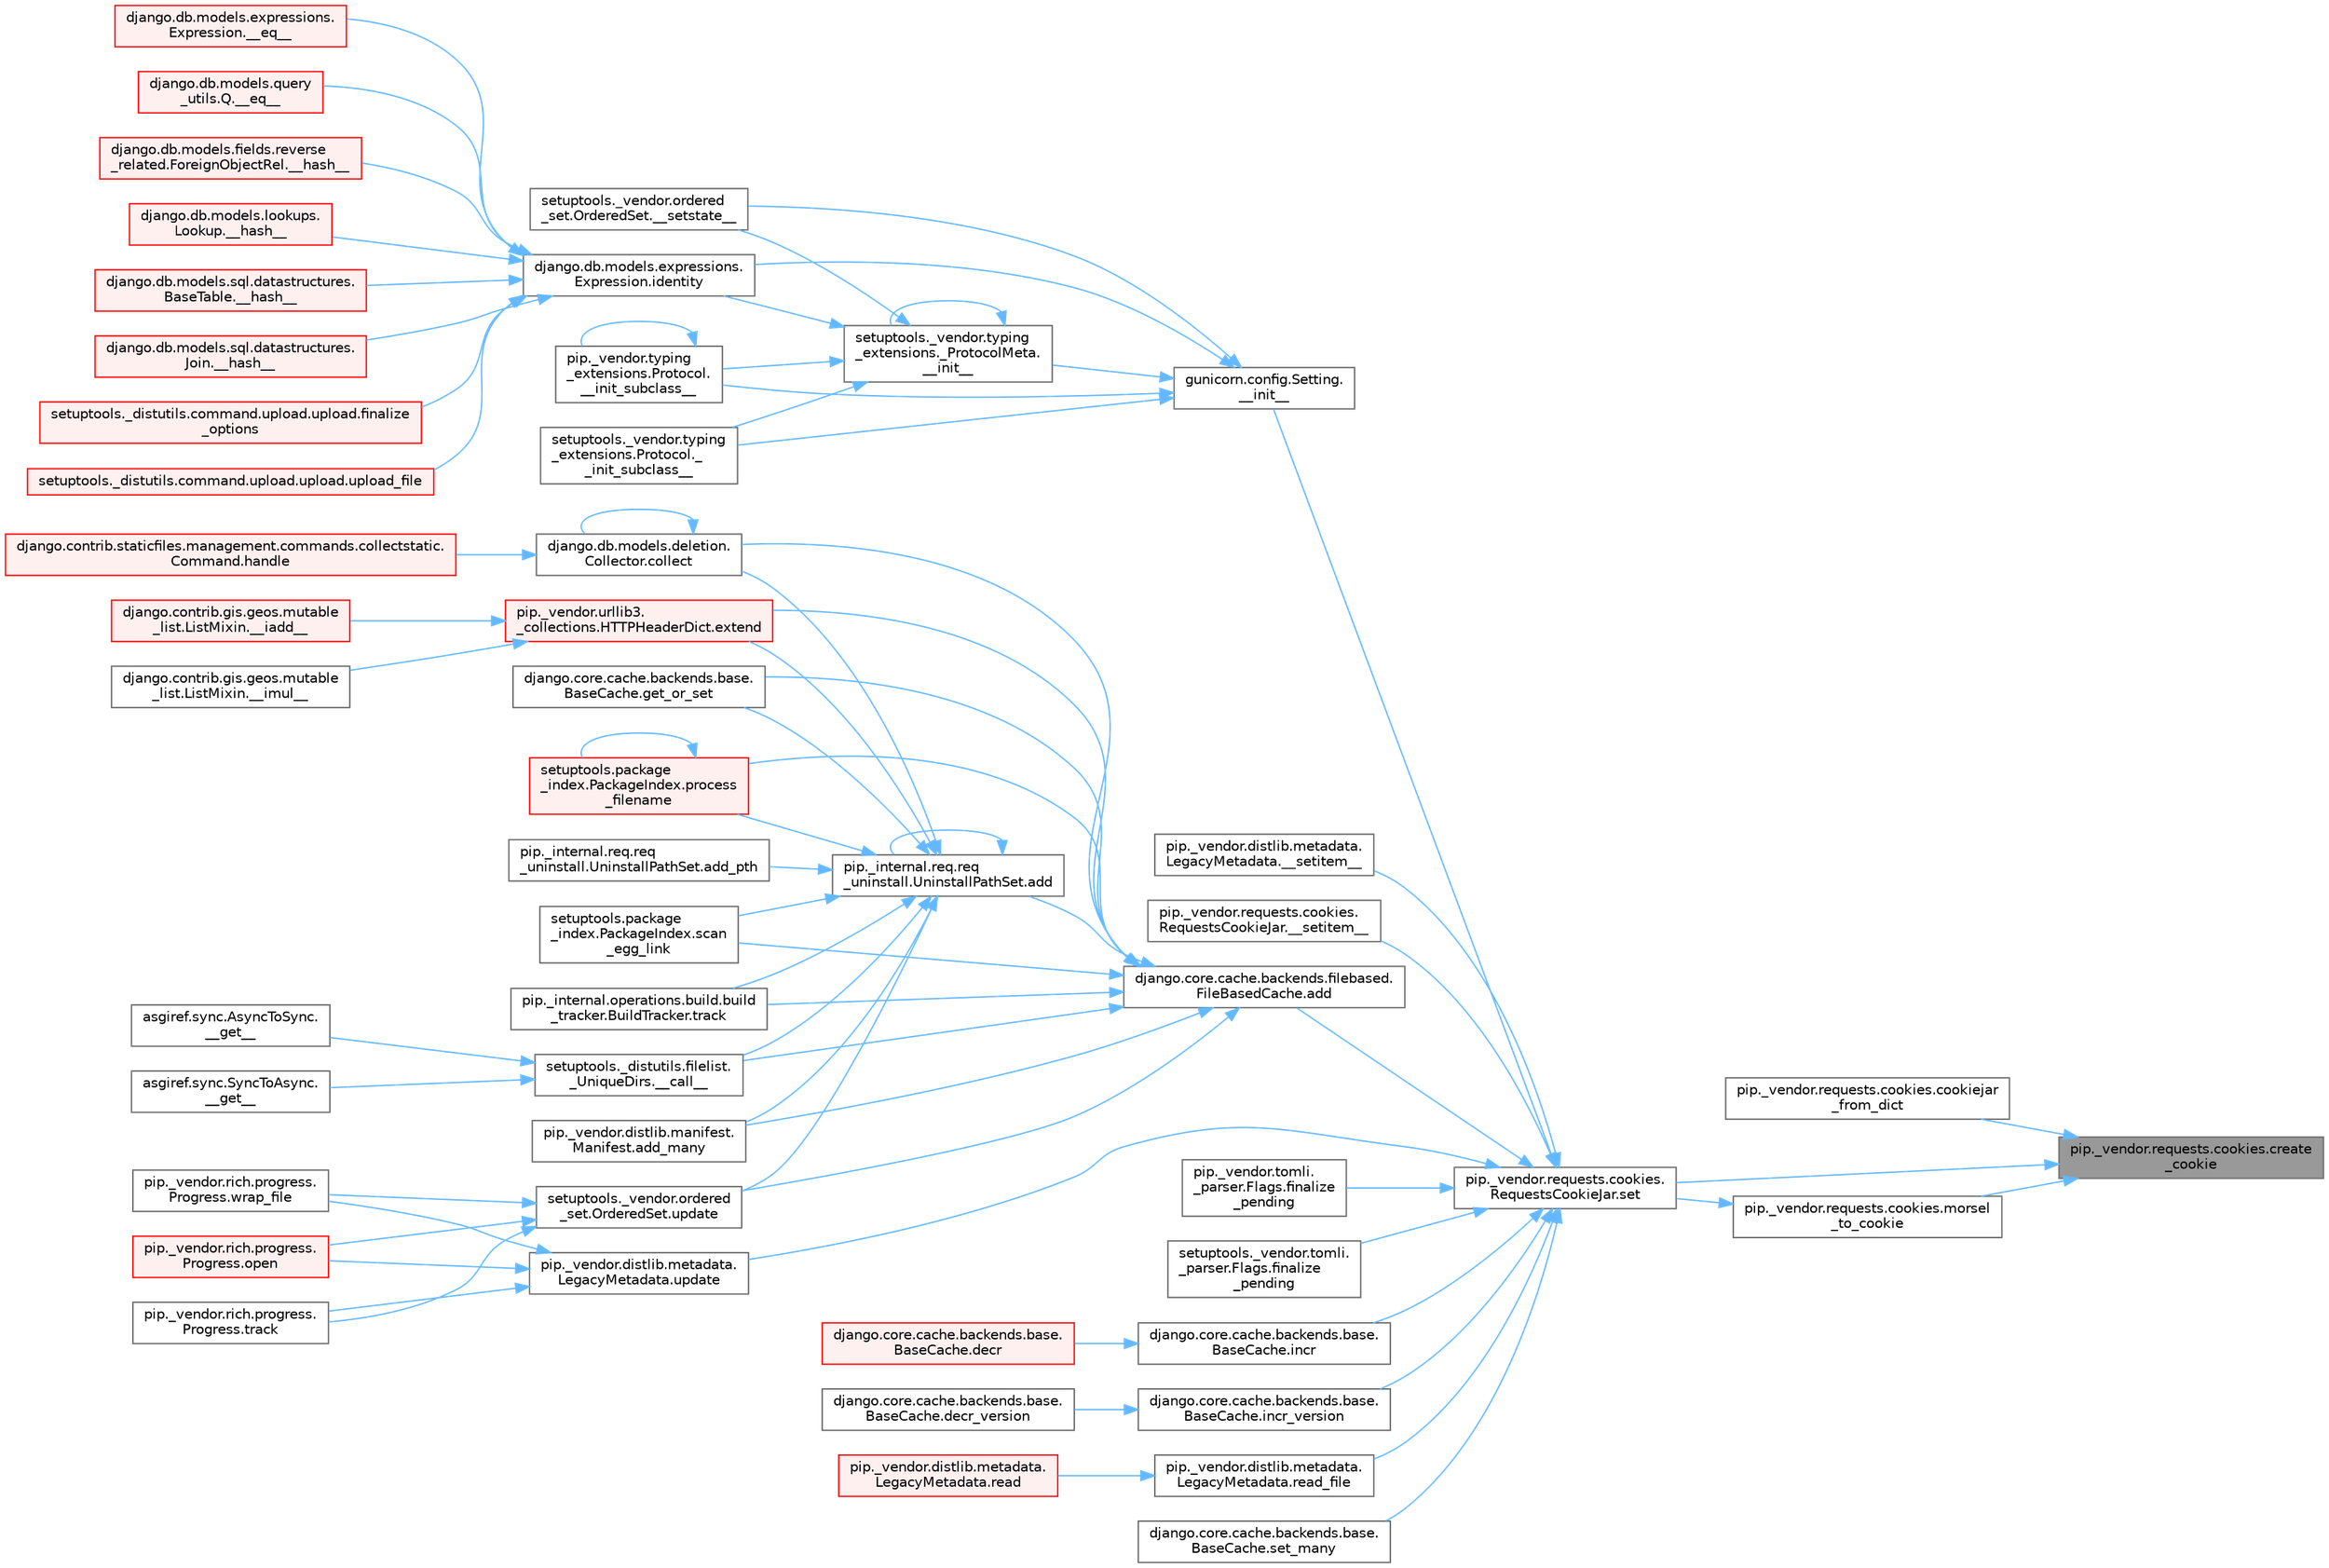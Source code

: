 digraph "pip._vendor.requests.cookies.create_cookie"
{
 // LATEX_PDF_SIZE
  bgcolor="transparent";
  edge [fontname=Helvetica,fontsize=10,labelfontname=Helvetica,labelfontsize=10];
  node [fontname=Helvetica,fontsize=10,shape=box,height=0.2,width=0.4];
  rankdir="RL";
  Node1 [id="Node000001",label="pip._vendor.requests.cookies.create\l_cookie",height=0.2,width=0.4,color="gray40", fillcolor="grey60", style="filled", fontcolor="black",tooltip=" "];
  Node1 -> Node2 [id="edge1_Node000001_Node000002",dir="back",color="steelblue1",style="solid",tooltip=" "];
  Node2 [id="Node000002",label="pip._vendor.requests.cookies.cookiejar\l_from_dict",height=0.2,width=0.4,color="grey40", fillcolor="white", style="filled",URL="$namespacepip_1_1__vendor_1_1requests_1_1cookies.html#a026cc4216c9e463455e48036b940f34d",tooltip=" "];
  Node1 -> Node3 [id="edge2_Node000001_Node000003",dir="back",color="steelblue1",style="solid",tooltip=" "];
  Node3 [id="Node000003",label="pip._vendor.requests.cookies.morsel\l_to_cookie",height=0.2,width=0.4,color="grey40", fillcolor="white", style="filled",URL="$namespacepip_1_1__vendor_1_1requests_1_1cookies.html#a829fc7eec79894dcb3f5b12d6b5e3e9d",tooltip=" "];
  Node3 -> Node4 [id="edge3_Node000003_Node000004",dir="back",color="steelblue1",style="solid",tooltip=" "];
  Node4 [id="Node000004",label="pip._vendor.requests.cookies.\lRequestsCookieJar.set",height=0.2,width=0.4,color="grey40", fillcolor="white", style="filled",URL="$classpip_1_1__vendor_1_1requests_1_1cookies_1_1_requests_cookie_jar.html#a32aa4a31d973c50479967378446e2b1e",tooltip=" "];
  Node4 -> Node5 [id="edge4_Node000004_Node000005",dir="back",color="steelblue1",style="solid",tooltip=" "];
  Node5 [id="Node000005",label="gunicorn.config.Setting.\l__init__",height=0.2,width=0.4,color="grey40", fillcolor="white", style="filled",URL="$classgunicorn_1_1config_1_1_setting.html#aca1cb2d38bdd9b92194f85913daaaa53",tooltip=" "];
  Node5 -> Node6 [id="edge5_Node000005_Node000006",dir="back",color="steelblue1",style="solid",tooltip=" "];
  Node6 [id="Node000006",label="setuptools._vendor.typing\l_extensions._ProtocolMeta.\l__init__",height=0.2,width=0.4,color="grey40", fillcolor="white", style="filled",URL="$classsetuptools_1_1__vendor_1_1typing__extensions_1_1___protocol_meta.html#a7bbaff8ac6d19534b46bca363ee0b43a",tooltip=" "];
  Node6 -> Node6 [id="edge6_Node000006_Node000006",dir="back",color="steelblue1",style="solid",tooltip=" "];
  Node6 -> Node7 [id="edge7_Node000006_Node000007",dir="back",color="steelblue1",style="solid",tooltip=" "];
  Node7 [id="Node000007",label="pip._vendor.typing\l_extensions.Protocol.\l__init_subclass__",height=0.2,width=0.4,color="grey40", fillcolor="white", style="filled",URL="$classpip_1_1__vendor_1_1typing__extensions_1_1_protocol.html#a2916efc86cebb8aba6deb7fd30b33988",tooltip=" "];
  Node7 -> Node7 [id="edge8_Node000007_Node000007",dir="back",color="steelblue1",style="solid",tooltip=" "];
  Node6 -> Node8 [id="edge9_Node000006_Node000008",dir="back",color="steelblue1",style="solid",tooltip=" "];
  Node8 [id="Node000008",label="setuptools._vendor.typing\l_extensions.Protocol._\l_init_subclass__",height=0.2,width=0.4,color="grey40", fillcolor="white", style="filled",URL="$classsetuptools_1_1__vendor_1_1typing__extensions_1_1_protocol.html#ac6cbebc092a4724ab3704c5334059874",tooltip=" "];
  Node6 -> Node9 [id="edge10_Node000006_Node000009",dir="back",color="steelblue1",style="solid",tooltip=" "];
  Node9 [id="Node000009",label="setuptools._vendor.ordered\l_set.OrderedSet.__setstate__",height=0.2,width=0.4,color="grey40", fillcolor="white", style="filled",URL="$classsetuptools_1_1__vendor_1_1ordered__set_1_1_ordered_set.html#aa7f7de9d987829525d06db565fe1b4a1",tooltip=" "];
  Node6 -> Node10 [id="edge11_Node000006_Node000010",dir="back",color="steelblue1",style="solid",tooltip=" "];
  Node10 [id="Node000010",label="django.db.models.expressions.\lExpression.identity",height=0.2,width=0.4,color="grey40", fillcolor="white", style="filled",URL="$classdjango_1_1db_1_1models_1_1expressions_1_1_expression.html#a10048810b5eb8641acf3bc150731b925",tooltip=" "];
  Node10 -> Node11 [id="edge12_Node000010_Node000011",dir="back",color="steelblue1",style="solid",tooltip=" "];
  Node11 [id="Node000011",label="django.db.models.expressions.\lExpression.__eq__",height=0.2,width=0.4,color="red", fillcolor="#FFF0F0", style="filled",URL="$classdjango_1_1db_1_1models_1_1expressions_1_1_expression.html#adb4c2940b4e88b38771aac46593315e1",tooltip=" "];
  Node10 -> Node20 [id="edge13_Node000010_Node000020",dir="back",color="steelblue1",style="solid",tooltip=" "];
  Node20 [id="Node000020",label="django.db.models.query\l_utils.Q.__eq__",height=0.2,width=0.4,color="red", fillcolor="#FFF0F0", style="filled",URL="$classdjango_1_1db_1_1models_1_1query__utils_1_1_q.html#aa83c3e0a1d5257be65a946fcc4baf58a",tooltip=" "];
  Node10 -> Node21 [id="edge14_Node000010_Node000021",dir="back",color="steelblue1",style="solid",tooltip=" "];
  Node21 [id="Node000021",label="django.db.models.fields.reverse\l_related.ForeignObjectRel.__hash__",height=0.2,width=0.4,color="red", fillcolor="#FFF0F0", style="filled",URL="$classdjango_1_1db_1_1models_1_1fields_1_1reverse__related_1_1_foreign_object_rel.html#aa0478c97c51638ebbe5b348c9ace7a13",tooltip=" "];
  Node10 -> Node24 [id="edge15_Node000010_Node000024",dir="back",color="steelblue1",style="solid",tooltip=" "];
  Node24 [id="Node000024",label="django.db.models.lookups.\lLookup.__hash__",height=0.2,width=0.4,color="red", fillcolor="#FFF0F0", style="filled",URL="$classdjango_1_1db_1_1models_1_1lookups_1_1_lookup.html#a05201ecef16ee5ad8c9a403b7ebbc268",tooltip=" "];
  Node10 -> Node25 [id="edge16_Node000010_Node000025",dir="back",color="steelblue1",style="solid",tooltip=" "];
  Node25 [id="Node000025",label="django.db.models.sql.datastructures.\lBaseTable.__hash__",height=0.2,width=0.4,color="red", fillcolor="#FFF0F0", style="filled",URL="$classdjango_1_1db_1_1models_1_1sql_1_1datastructures_1_1_base_table.html#aebcfbba4343eb7a1520718b608feaaa6",tooltip=" "];
  Node10 -> Node26 [id="edge17_Node000010_Node000026",dir="back",color="steelblue1",style="solid",tooltip=" "];
  Node26 [id="Node000026",label="django.db.models.sql.datastructures.\lJoin.__hash__",height=0.2,width=0.4,color="red", fillcolor="#FFF0F0", style="filled",URL="$classdjango_1_1db_1_1models_1_1sql_1_1datastructures_1_1_join.html#adcb5282598b4e04b92f6bd262f0d360c",tooltip=" "];
  Node10 -> Node27 [id="edge18_Node000010_Node000027",dir="back",color="steelblue1",style="solid",tooltip=" "];
  Node27 [id="Node000027",label="setuptools._distutils.command.upload.upload.finalize\l_options",height=0.2,width=0.4,color="red", fillcolor="#FFF0F0", style="filled",URL="$classsetuptools_1_1__distutils_1_1command_1_1upload_1_1upload.html#a9c94c240a676c164b8b18a141bc48c4c",tooltip=" "];
  Node10 -> Node34 [id="edge19_Node000010_Node000034",dir="back",color="steelblue1",style="solid",tooltip=" "];
  Node34 [id="Node000034",label="setuptools._distutils.command.upload.upload.upload_file",height=0.2,width=0.4,color="red", fillcolor="#FFF0F0", style="filled",URL="$classsetuptools_1_1__distutils_1_1command_1_1upload_1_1upload.html#aa7d9089079f68edc3d38061fcc04211f",tooltip=" "];
  Node5 -> Node7 [id="edge20_Node000005_Node000007",dir="back",color="steelblue1",style="solid",tooltip=" "];
  Node5 -> Node8 [id="edge21_Node000005_Node000008",dir="back",color="steelblue1",style="solid",tooltip=" "];
  Node5 -> Node9 [id="edge22_Node000005_Node000009",dir="back",color="steelblue1",style="solid",tooltip=" "];
  Node5 -> Node10 [id="edge23_Node000005_Node000010",dir="back",color="steelblue1",style="solid",tooltip=" "];
  Node4 -> Node37 [id="edge24_Node000004_Node000037",dir="back",color="steelblue1",style="solid",tooltip=" "];
  Node37 [id="Node000037",label="pip._vendor.distlib.metadata.\lLegacyMetadata.__setitem__",height=0.2,width=0.4,color="grey40", fillcolor="white", style="filled",URL="$classpip_1_1__vendor_1_1distlib_1_1metadata_1_1_legacy_metadata.html#ab82e88a698ec57bd9f8ac873948a3802",tooltip=" "];
  Node4 -> Node38 [id="edge25_Node000004_Node000038",dir="back",color="steelblue1",style="solid",tooltip=" "];
  Node38 [id="Node000038",label="pip._vendor.requests.cookies.\lRequestsCookieJar.__setitem__",height=0.2,width=0.4,color="grey40", fillcolor="white", style="filled",URL="$classpip_1_1__vendor_1_1requests_1_1cookies_1_1_requests_cookie_jar.html#a795f42fede709c520cc7c2452cdceeb9",tooltip=" "];
  Node4 -> Node39 [id="edge26_Node000004_Node000039",dir="back",color="steelblue1",style="solid",tooltip=" "];
  Node39 [id="Node000039",label="django.core.cache.backends.filebased.\lFileBasedCache.add",height=0.2,width=0.4,color="grey40", fillcolor="white", style="filled",URL="$classdjango_1_1core_1_1cache_1_1backends_1_1filebased_1_1_file_based_cache.html#a2f380fb404bde29c82c6169465ee1391",tooltip=" "];
  Node39 -> Node40 [id="edge27_Node000039_Node000040",dir="back",color="steelblue1",style="solid",tooltip=" "];
  Node40 [id="Node000040",label="setuptools._distutils.filelist.\l_UniqueDirs.__call__",height=0.2,width=0.4,color="grey40", fillcolor="white", style="filled",URL="$classsetuptools_1_1__distutils_1_1filelist_1_1___unique_dirs.html#ae93f93be227a359a5acb33f43588be38",tooltip=" "];
  Node40 -> Node41 [id="edge28_Node000040_Node000041",dir="back",color="steelblue1",style="solid",tooltip=" "];
  Node41 [id="Node000041",label="asgiref.sync.AsyncToSync.\l__get__",height=0.2,width=0.4,color="grey40", fillcolor="white", style="filled",URL="$classasgiref_1_1sync_1_1_async_to_sync.html#a23e9ef7a73da98dad9e3f4e65846969b",tooltip=" "];
  Node40 -> Node42 [id="edge29_Node000040_Node000042",dir="back",color="steelblue1",style="solid",tooltip=" "];
  Node42 [id="Node000042",label="asgiref.sync.SyncToAsync.\l__get__",height=0.2,width=0.4,color="grey40", fillcolor="white", style="filled",URL="$classasgiref_1_1sync_1_1_sync_to_async.html#aebdfbe3f01079a529fd2f39810597381",tooltip=" "];
  Node39 -> Node43 [id="edge30_Node000039_Node000043",dir="back",color="steelblue1",style="solid",tooltip=" "];
  Node43 [id="Node000043",label="pip._internal.req.req\l_uninstall.UninstallPathSet.add",height=0.2,width=0.4,color="grey40", fillcolor="white", style="filled",URL="$classpip_1_1__internal_1_1req_1_1req__uninstall_1_1_uninstall_path_set.html#ad34a919f45b9c89e6b0d59ec0d24ba4c",tooltip=" "];
  Node43 -> Node40 [id="edge31_Node000043_Node000040",dir="back",color="steelblue1",style="solid",tooltip=" "];
  Node43 -> Node43 [id="edge32_Node000043_Node000043",dir="back",color="steelblue1",style="solid",tooltip=" "];
  Node43 -> Node44 [id="edge33_Node000043_Node000044",dir="back",color="steelblue1",style="solid",tooltip=" "];
  Node44 [id="Node000044",label="pip._vendor.distlib.manifest.\lManifest.add_many",height=0.2,width=0.4,color="grey40", fillcolor="white", style="filled",URL="$classpip_1_1__vendor_1_1distlib_1_1manifest_1_1_manifest.html#aedd3a1430fdbbc656b0c203b798ad944",tooltip=" "];
  Node43 -> Node45 [id="edge34_Node000043_Node000045",dir="back",color="steelblue1",style="solid",tooltip=" "];
  Node45 [id="Node000045",label="pip._internal.req.req\l_uninstall.UninstallPathSet.add_pth",height=0.2,width=0.4,color="grey40", fillcolor="white", style="filled",URL="$classpip_1_1__internal_1_1req_1_1req__uninstall_1_1_uninstall_path_set.html#acb8c02978237383b83ebcb96f5892418",tooltip=" "];
  Node43 -> Node46 [id="edge35_Node000043_Node000046",dir="back",color="steelblue1",style="solid",tooltip=" "];
  Node46 [id="Node000046",label="django.db.models.deletion.\lCollector.collect",height=0.2,width=0.4,color="grey40", fillcolor="white", style="filled",URL="$classdjango_1_1db_1_1models_1_1deletion_1_1_collector.html#ae6d2a061dcb129755a51ced6ab45edad",tooltip=" "];
  Node46 -> Node46 [id="edge36_Node000046_Node000046",dir="back",color="steelblue1",style="solid",tooltip=" "];
  Node46 -> Node47 [id="edge37_Node000046_Node000047",dir="back",color="steelblue1",style="solid",tooltip=" "];
  Node47 [id="Node000047",label="django.contrib.staticfiles.management.commands.collectstatic.\lCommand.handle",height=0.2,width=0.4,color="red", fillcolor="#FFF0F0", style="filled",URL="$classdjango_1_1contrib_1_1staticfiles_1_1management_1_1commands_1_1collectstatic_1_1_command.html#a77042fe151f5e5c26990bdd187c9f21e",tooltip=" "];
  Node43 -> Node275 [id="edge38_Node000043_Node000275",dir="back",color="steelblue1",style="solid",tooltip=" "];
  Node275 [id="Node000275",label="pip._vendor.urllib3.\l_collections.HTTPHeaderDict.extend",height=0.2,width=0.4,color="red", fillcolor="#FFF0F0", style="filled",URL="$classpip_1_1__vendor_1_1urllib3_1_1__collections_1_1_h_t_t_p_header_dict.html#a2e1d7729c6ade1c90e37914063295d1f",tooltip=" "];
  Node275 -> Node276 [id="edge39_Node000275_Node000276",dir="back",color="steelblue1",style="solid",tooltip=" "];
  Node276 [id="Node000276",label="django.contrib.gis.geos.mutable\l_list.ListMixin.__iadd__",height=0.2,width=0.4,color="red", fillcolor="#FFF0F0", style="filled",URL="$classdjango_1_1contrib_1_1gis_1_1geos_1_1mutable__list_1_1_list_mixin.html#a892ce7a768206faf1d6150c2d2faf64f",tooltip=" "];
  Node275 -> Node278 [id="edge40_Node000275_Node000278",dir="back",color="steelblue1",style="solid",tooltip=" "];
  Node278 [id="Node000278",label="django.contrib.gis.geos.mutable\l_list.ListMixin.__imul__",height=0.2,width=0.4,color="grey40", fillcolor="white", style="filled",URL="$classdjango_1_1contrib_1_1gis_1_1geos_1_1mutable__list_1_1_list_mixin.html#aa1f26122b3cd1330a9489e8efd2b7ecf",tooltip=" "];
  Node43 -> Node755 [id="edge41_Node000043_Node000755",dir="back",color="steelblue1",style="solid",tooltip=" "];
  Node755 [id="Node000755",label="django.core.cache.backends.base.\lBaseCache.get_or_set",height=0.2,width=0.4,color="grey40", fillcolor="white", style="filled",URL="$classdjango_1_1core_1_1cache_1_1backends_1_1base_1_1_base_cache.html#ac478d532b4c2b74987f49ff8291e5343",tooltip=" "];
  Node43 -> Node756 [id="edge42_Node000043_Node000756",dir="back",color="steelblue1",style="solid",tooltip=" "];
  Node756 [id="Node000756",label="setuptools.package\l_index.PackageIndex.process\l_filename",height=0.2,width=0.4,color="red", fillcolor="#FFF0F0", style="filled",URL="$classsetuptools_1_1package__index_1_1_package_index.html#ab04da07ff3d457892f53ca1e671514cc",tooltip=" "];
  Node756 -> Node756 [id="edge43_Node000756_Node000756",dir="back",color="steelblue1",style="solid",tooltip=" "];
  Node43 -> Node765 [id="edge44_Node000043_Node000765",dir="back",color="steelblue1",style="solid",tooltip=" "];
  Node765 [id="Node000765",label="setuptools.package\l_index.PackageIndex.scan\l_egg_link",height=0.2,width=0.4,color="grey40", fillcolor="white", style="filled",URL="$classsetuptools_1_1package__index_1_1_package_index.html#a96dd6026fe8fc64412e12229e6188bc6",tooltip=" "];
  Node43 -> Node766 [id="edge45_Node000043_Node000766",dir="back",color="steelblue1",style="solid",tooltip=" "];
  Node766 [id="Node000766",label="pip._internal.operations.build.build\l_tracker.BuildTracker.track",height=0.2,width=0.4,color="grey40", fillcolor="white", style="filled",URL="$classpip_1_1__internal_1_1operations_1_1build_1_1build__tracker_1_1_build_tracker.html#a394d42a69664a5949488bfdfa79a8a1d",tooltip=" "];
  Node43 -> Node767 [id="edge46_Node000043_Node000767",dir="back",color="steelblue1",style="solid",tooltip=" "];
  Node767 [id="Node000767",label="setuptools._vendor.ordered\l_set.OrderedSet.update",height=0.2,width=0.4,color="grey40", fillcolor="white", style="filled",URL="$classsetuptools_1_1__vendor_1_1ordered__set_1_1_ordered_set.html#ad65452f0c741c86dce23bcba0a55c04e",tooltip=" "];
  Node767 -> Node98 [id="edge47_Node000767_Node000098",dir="back",color="steelblue1",style="solid",tooltip=" "];
  Node98 [id="Node000098",label="pip._vendor.rich.progress.\lProgress.open",height=0.2,width=0.4,color="red", fillcolor="#FFF0F0", style="filled",URL="$classpip_1_1__vendor_1_1rich_1_1progress_1_1_progress.html#a204bface9fc63d04e72844b751bcd8e3",tooltip=" "];
  Node767 -> Node579 [id="edge48_Node000767_Node000579",dir="back",color="steelblue1",style="solid",tooltip=" "];
  Node579 [id="Node000579",label="pip._vendor.rich.progress.\lProgress.track",height=0.2,width=0.4,color="grey40", fillcolor="white", style="filled",URL="$classpip_1_1__vendor_1_1rich_1_1progress_1_1_progress.html#aee9ea5592b98f74ebb5acb76bc499601",tooltip=" "];
  Node767 -> Node580 [id="edge49_Node000767_Node000580",dir="back",color="steelblue1",style="solid",tooltip=" "];
  Node580 [id="Node000580",label="pip._vendor.rich.progress.\lProgress.wrap_file",height=0.2,width=0.4,color="grey40", fillcolor="white", style="filled",URL="$classpip_1_1__vendor_1_1rich_1_1progress_1_1_progress.html#a53efbf901b66a0000b6d3fd0c53250be",tooltip=" "];
  Node39 -> Node44 [id="edge50_Node000039_Node000044",dir="back",color="steelblue1",style="solid",tooltip=" "];
  Node39 -> Node46 [id="edge51_Node000039_Node000046",dir="back",color="steelblue1",style="solid",tooltip=" "];
  Node39 -> Node275 [id="edge52_Node000039_Node000275",dir="back",color="steelblue1",style="solid",tooltip=" "];
  Node39 -> Node755 [id="edge53_Node000039_Node000755",dir="back",color="steelblue1",style="solid",tooltip=" "];
  Node39 -> Node756 [id="edge54_Node000039_Node000756",dir="back",color="steelblue1",style="solid",tooltip=" "];
  Node39 -> Node765 [id="edge55_Node000039_Node000765",dir="back",color="steelblue1",style="solid",tooltip=" "];
  Node39 -> Node766 [id="edge56_Node000039_Node000766",dir="back",color="steelblue1",style="solid",tooltip=" "];
  Node39 -> Node767 [id="edge57_Node000039_Node000767",dir="back",color="steelblue1",style="solid",tooltip=" "];
  Node4 -> Node789 [id="edge58_Node000004_Node000789",dir="back",color="steelblue1",style="solid",tooltip=" "];
  Node789 [id="Node000789",label="pip._vendor.tomli.\l_parser.Flags.finalize\l_pending",height=0.2,width=0.4,color="grey40", fillcolor="white", style="filled",URL="$classpip_1_1__vendor_1_1tomli_1_1__parser_1_1_flags.html#a1930c0bd50ceafa1db786d83b8cccd4a",tooltip=" "];
  Node4 -> Node790 [id="edge59_Node000004_Node000790",dir="back",color="steelblue1",style="solid",tooltip=" "];
  Node790 [id="Node000790",label="setuptools._vendor.tomli.\l_parser.Flags.finalize\l_pending",height=0.2,width=0.4,color="grey40", fillcolor="white", style="filled",URL="$classsetuptools_1_1__vendor_1_1tomli_1_1__parser_1_1_flags.html#a5d7c62898586672de935990ed6f4a7e1",tooltip=" "];
  Node4 -> Node791 [id="edge60_Node000004_Node000791",dir="back",color="steelblue1",style="solid",tooltip=" "];
  Node791 [id="Node000791",label="django.core.cache.backends.base.\lBaseCache.incr",height=0.2,width=0.4,color="grey40", fillcolor="white", style="filled",URL="$classdjango_1_1core_1_1cache_1_1backends_1_1base_1_1_base_cache.html#ab502f06a18e16d3d1495fdf1dca28831",tooltip=" "];
  Node791 -> Node792 [id="edge61_Node000791_Node000792",dir="back",color="steelblue1",style="solid",tooltip=" "];
  Node792 [id="Node000792",label="django.core.cache.backends.base.\lBaseCache.decr",height=0.2,width=0.4,color="red", fillcolor="#FFF0F0", style="filled",URL="$classdjango_1_1core_1_1cache_1_1backends_1_1base_1_1_base_cache.html#abf791b174fbbbaf6694afb37b9f5d8c5",tooltip=" "];
  Node4 -> Node319 [id="edge62_Node000004_Node000319",dir="back",color="steelblue1",style="solid",tooltip=" "];
  Node319 [id="Node000319",label="django.core.cache.backends.base.\lBaseCache.incr_version",height=0.2,width=0.4,color="grey40", fillcolor="white", style="filled",URL="$classdjango_1_1core_1_1cache_1_1backends_1_1base_1_1_base_cache.html#a3ac7d74ffcfca67e2afee86ecf858b34",tooltip=" "];
  Node319 -> Node320 [id="edge63_Node000319_Node000320",dir="back",color="steelblue1",style="solid",tooltip=" "];
  Node320 [id="Node000320",label="django.core.cache.backends.base.\lBaseCache.decr_version",height=0.2,width=0.4,color="grey40", fillcolor="white", style="filled",URL="$classdjango_1_1core_1_1cache_1_1backends_1_1base_1_1_base_cache.html#a26e7d5f60e8c6180922a5ece9fca51ef",tooltip=" "];
  Node4 -> Node794 [id="edge64_Node000004_Node000794",dir="back",color="steelblue1",style="solid",tooltip=" "];
  Node794 [id="Node000794",label="pip._vendor.distlib.metadata.\lLegacyMetadata.read_file",height=0.2,width=0.4,color="grey40", fillcolor="white", style="filled",URL="$classpip_1_1__vendor_1_1distlib_1_1metadata_1_1_legacy_metadata.html#ab45a644b4204b8e049a9584d0be7193e",tooltip=" "];
  Node794 -> Node795 [id="edge65_Node000794_Node000795",dir="back",color="steelblue1",style="solid",tooltip=" "];
  Node795 [id="Node000795",label="pip._vendor.distlib.metadata.\lLegacyMetadata.read",height=0.2,width=0.4,color="red", fillcolor="#FFF0F0", style="filled",URL="$classpip_1_1__vendor_1_1distlib_1_1metadata_1_1_legacy_metadata.html#a5473003d19554803bc6f7f4af863060f",tooltip=" "];
  Node4 -> Node1151 [id="edge66_Node000004_Node001151",dir="back",color="steelblue1",style="solid",tooltip=" "];
  Node1151 [id="Node001151",label="django.core.cache.backends.base.\lBaseCache.set_many",height=0.2,width=0.4,color="grey40", fillcolor="white", style="filled",URL="$classdjango_1_1core_1_1cache_1_1backends_1_1base_1_1_base_cache.html#a148a79bde32c256a462b4a55b1d8b659",tooltip=" "];
  Node4 -> Node1152 [id="edge67_Node000004_Node001152",dir="back",color="steelblue1",style="solid",tooltip=" "];
  Node1152 [id="Node001152",label="pip._vendor.distlib.metadata.\lLegacyMetadata.update",height=0.2,width=0.4,color="grey40", fillcolor="white", style="filled",URL="$classpip_1_1__vendor_1_1distlib_1_1metadata_1_1_legacy_metadata.html#aefa482c1aa5db626eda875a4a1941995",tooltip=" "];
  Node1152 -> Node98 [id="edge68_Node001152_Node000098",dir="back",color="steelblue1",style="solid",tooltip=" "];
  Node1152 -> Node579 [id="edge69_Node001152_Node000579",dir="back",color="steelblue1",style="solid",tooltip=" "];
  Node1152 -> Node580 [id="edge70_Node001152_Node000580",dir="back",color="steelblue1",style="solid",tooltip=" "];
  Node1 -> Node4 [id="edge71_Node000001_Node000004",dir="back",color="steelblue1",style="solid",tooltip=" "];
}
